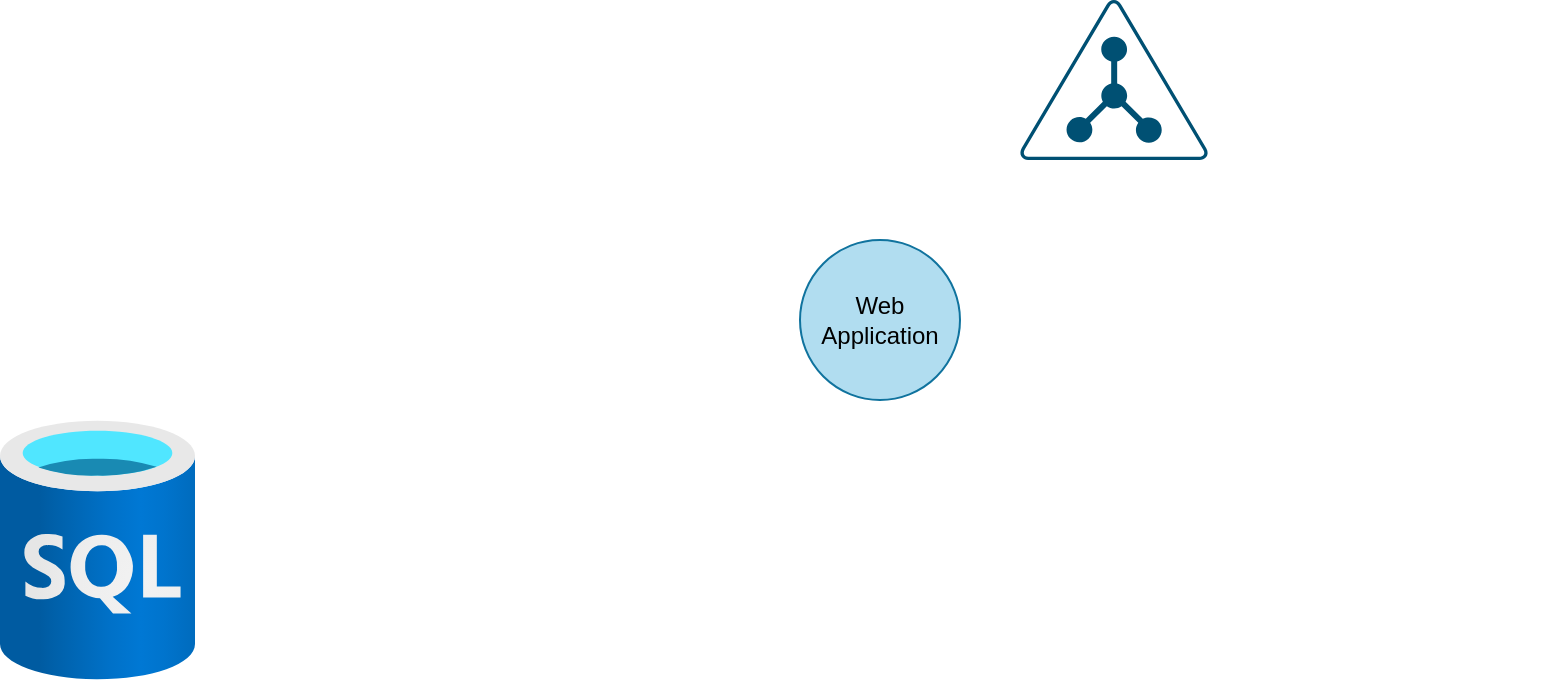<mxfile version="14.6.11" type="github">
  <diagram id="7gcUSTIZ7YSJ5vT40chW" name="Page-1">
    <mxGraphModel dx="1422" dy="762" grid="1" gridSize="10" guides="1" tooltips="1" connect="1" arrows="1" fold="1" page="1" pageScale="1" pageWidth="1169" pageHeight="827" math="0" shadow="0">
      <root>
        <mxCell id="0" />
        <mxCell id="1" parent="0" />
        <mxCell id="znl-4AqAwqSY6YVXTJ4J-1" value="" style="aspect=fixed;html=1;points=[];align=center;image;fontSize=12;image=img/lib/azure2/databases/SQL_Database.svg;" vertex="1" parent="1">
          <mxGeometry x="140" y="440" width="97.5" height="130" as="geometry" />
        </mxCell>
        <mxCell id="znl-4AqAwqSY6YVXTJ4J-2" value="Web Application" style="ellipse;whiteSpace=wrap;html=1;aspect=fixed;fillColor=#b1ddf0;strokeColor=#10739e;" vertex="1" parent="1">
          <mxGeometry x="540" y="350" width="80" height="80" as="geometry" />
        </mxCell>
        <mxCell id="znl-4AqAwqSY6YVXTJ4J-3" value="" style="shape=image;html=1;verticalAlign=top;verticalLabelPosition=bottom;labelBackgroundColor=#ffffff;imageAspect=0;aspect=fixed;image=https://cdn0.iconfinder.com/data/icons/mozilla-icons/128/firefox_png.png" vertex="1" parent="1">
          <mxGeometry x="790" y="360" width="128" height="128" as="geometry" />
        </mxCell>
        <mxCell id="znl-4AqAwqSY6YVXTJ4J-4" value="" style="points=[[0.5,0,0],[0.765,0.48,0],[0.99,0.98,0],[0.5,1,0],[0.01,0.98,0],[0.235,0.48,0]];verticalLabelPosition=bottom;html=1;verticalAlign=top;aspect=fixed;align=center;pointerEvents=1;shape=mxgraph.cisco19.ldap;fillColor=#005073;strokeColor=none;" vertex="1" parent="1">
          <mxGeometry x="650" y="230" width="94.12" height="80" as="geometry" />
        </mxCell>
      </root>
    </mxGraphModel>
  </diagram>
</mxfile>
